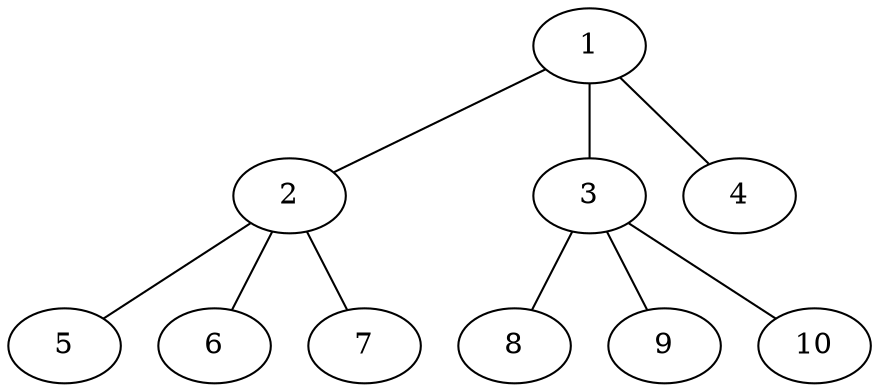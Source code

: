 graph molecule_1264 {
	1	 [chem=C];
	2	 [chem=C];
	1 -- 2	 [valence=1];
	3	 [chem=C];
	1 -- 3	 [valence=1];
	4	 [chem=O];
	1 -- 4	 [valence=2];
	5	 [chem=Cl];
	2 -- 5	 [valence=1];
	6	 [chem=Cl];
	2 -- 6	 [valence=1];
	7	 [chem=Cl];
	2 -- 7	 [valence=1];
	8	 [chem=Cl];
	3 -- 8	 [valence=1];
	9	 [chem=Cl];
	3 -- 9	 [valence=1];
	10	 [chem=H];
	3 -- 10	 [valence=1];
}
